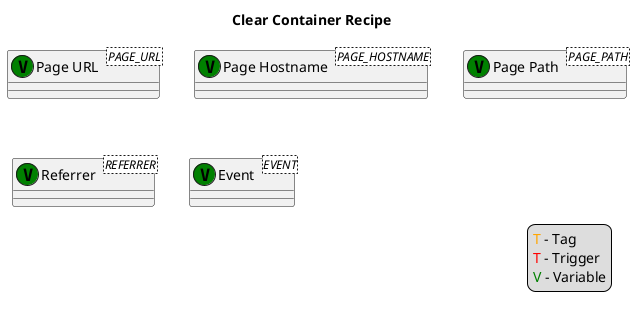 @startuml
title Clear Container Recipe
legend right
<color:orange>T</color> - Tag
<color:red>T</color> - Trigger
<color:green>V</color> - Variable
end legend
class "Page URL"<PAGE_URL> << (V, green) >>
class "Page Hostname"<PAGE_HOSTNAME> << (V, green) >>
class "Page Path"<PAGE_PATH> << (V, green) >>
class "Referrer"<REFERRER> << (V, green) >>
class "Event"<EVENT> << (V, green) >>
@enduml